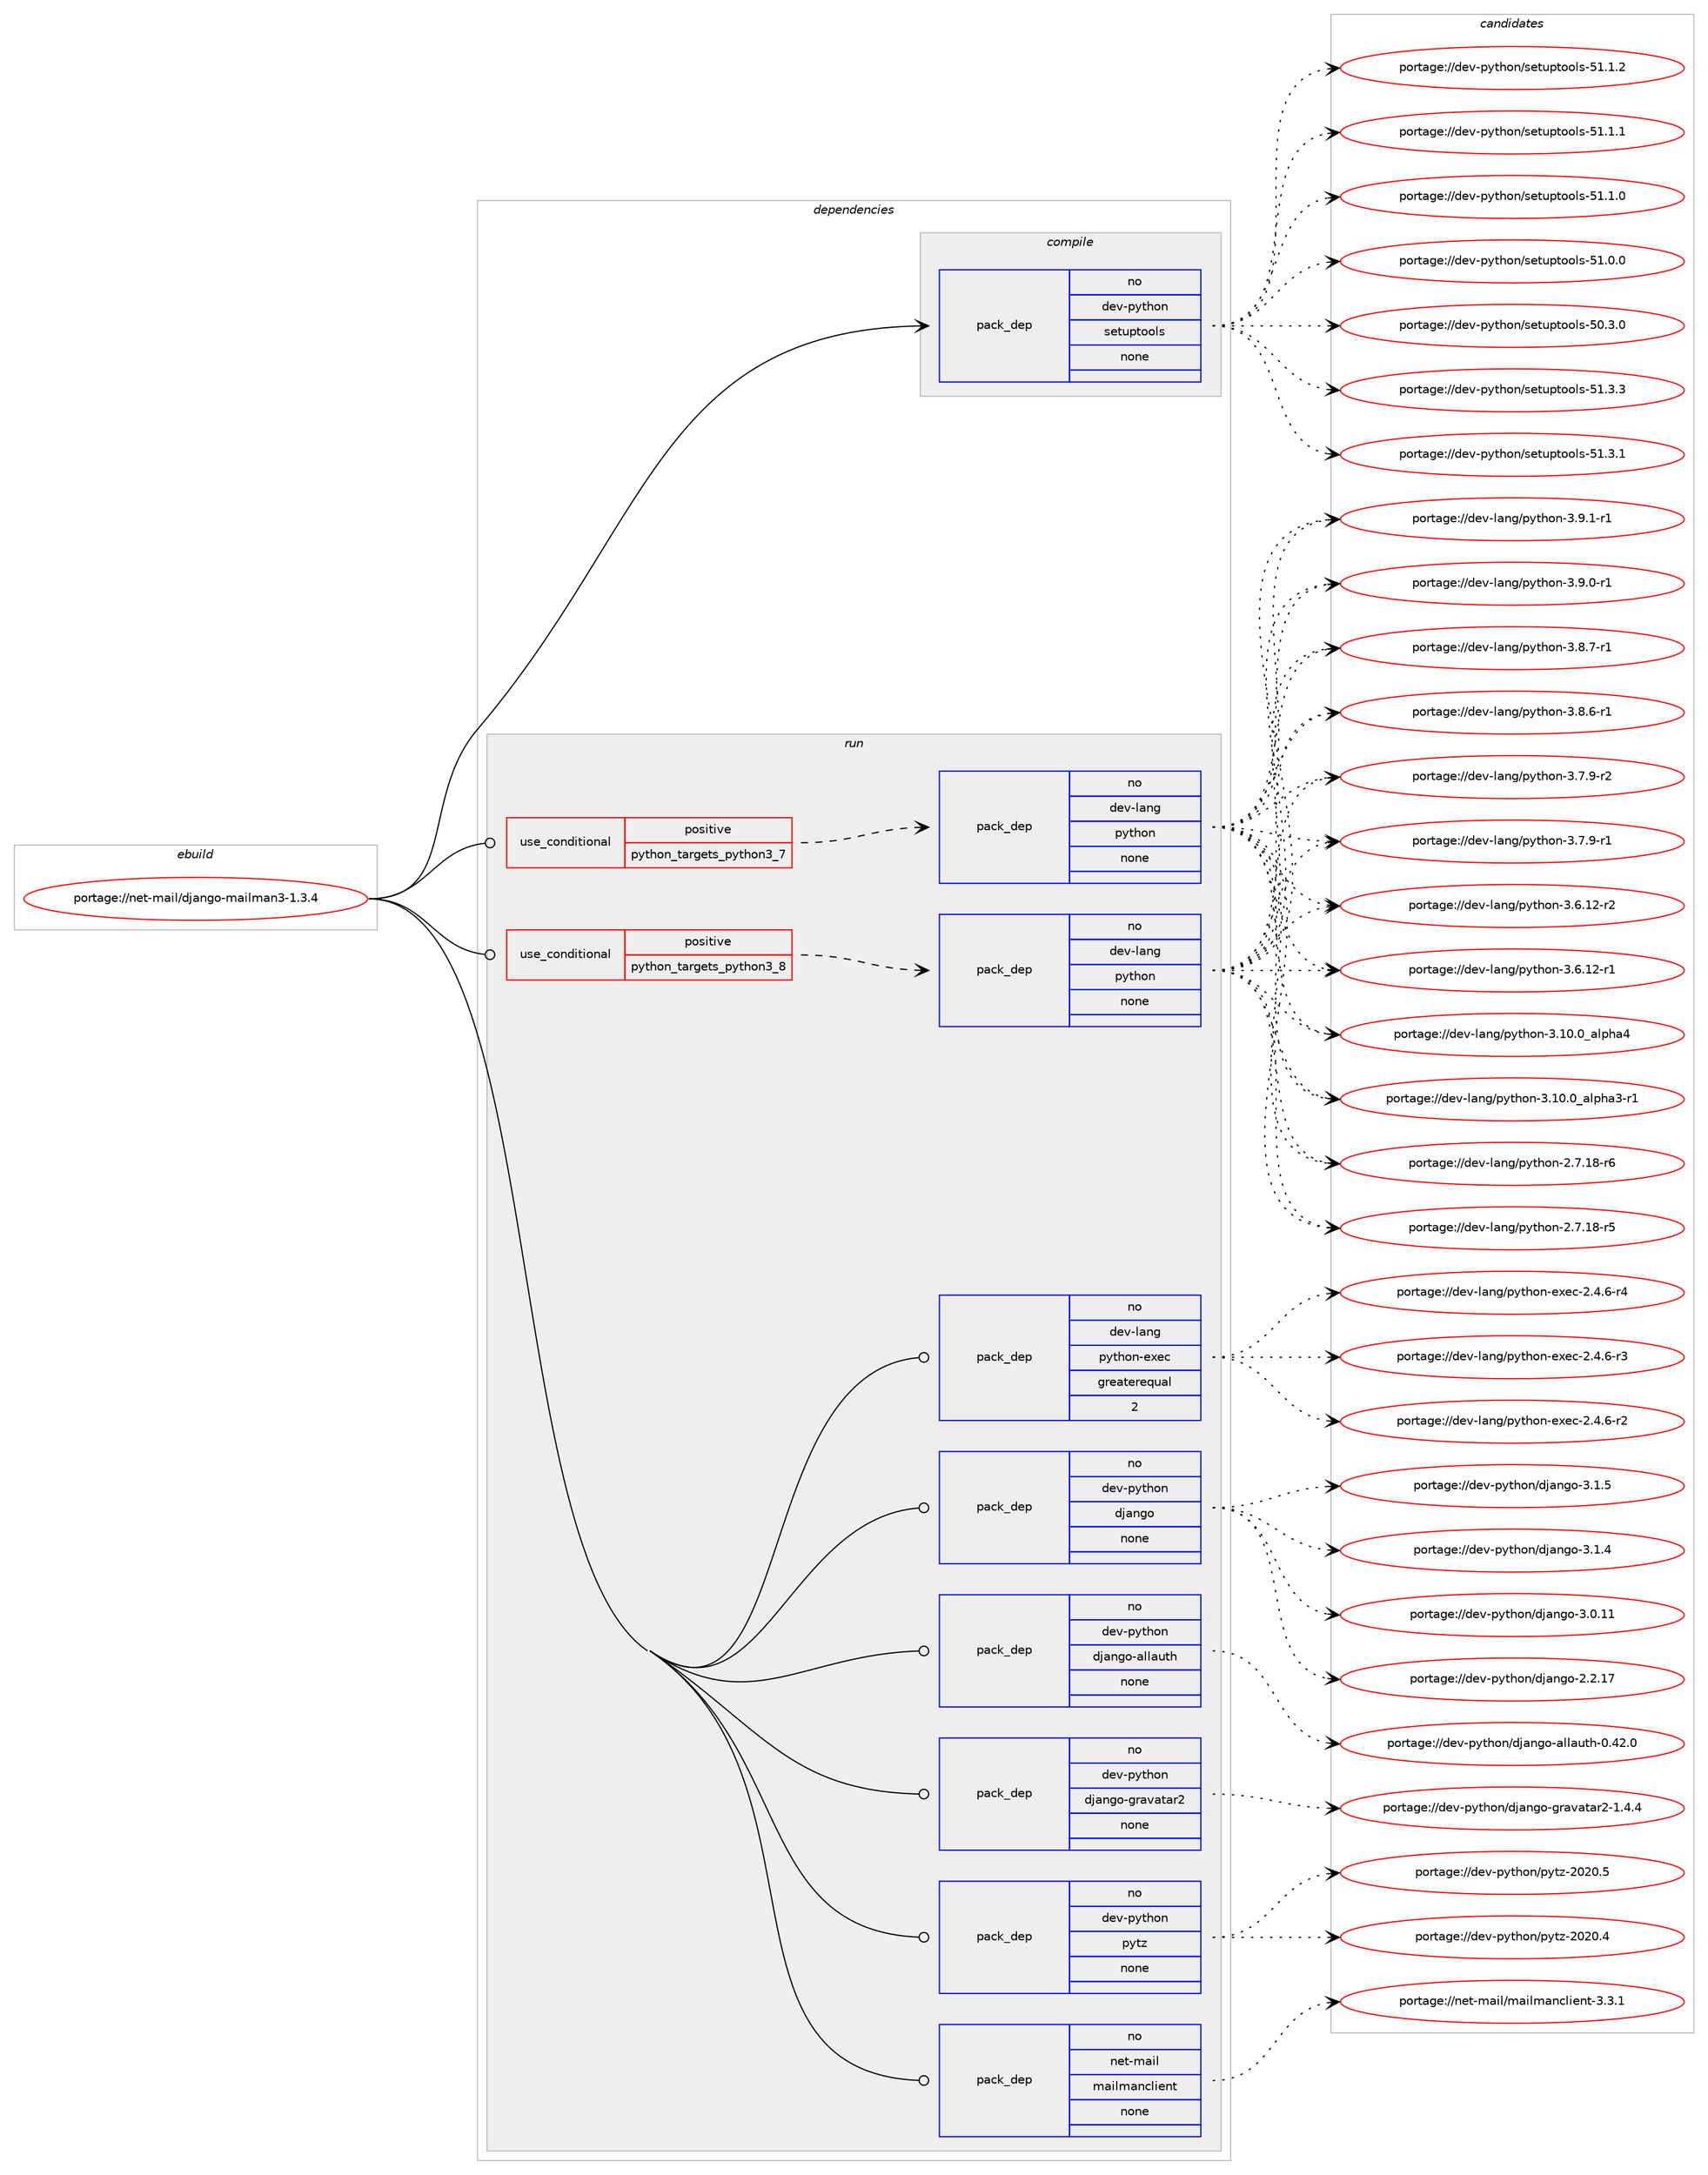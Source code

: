 digraph prolog {

# *************
# Graph options
# *************

newrank=true;
concentrate=true;
compound=true;
graph [rankdir=LR,fontname=Helvetica,fontsize=10,ranksep=1.5];#, ranksep=2.5, nodesep=0.2];
edge  [arrowhead=vee];
node  [fontname=Helvetica,fontsize=10];

# **********
# The ebuild
# **********

subgraph cluster_leftcol {
color=gray;
rank=same;
label=<<i>ebuild</i>>;
id [label="portage://net-mail/django-mailman3-1.3.4", color=red, width=4, href="../net-mail/django-mailman3-1.3.4.svg"];
}

# ****************
# The dependencies
# ****************

subgraph cluster_midcol {
color=gray;
label=<<i>dependencies</i>>;
subgraph cluster_compile {
fillcolor="#eeeeee";
style=filled;
label=<<i>compile</i>>;
subgraph pack18245 {
dependency26617 [label=<<TABLE BORDER="0" CELLBORDER="1" CELLSPACING="0" CELLPADDING="4" WIDTH="220"><TR><TD ROWSPAN="6" CELLPADDING="30">pack_dep</TD></TR><TR><TD WIDTH="110">no</TD></TR><TR><TD>dev-python</TD></TR><TR><TD>setuptools</TD></TR><TR><TD>none</TD></TR><TR><TD></TD></TR></TABLE>>, shape=none, color=blue];
}
id:e -> dependency26617:w [weight=20,style="solid",arrowhead="vee"];
}
subgraph cluster_compileandrun {
fillcolor="#eeeeee";
style=filled;
label=<<i>compile and run</i>>;
}
subgraph cluster_run {
fillcolor="#eeeeee";
style=filled;
label=<<i>run</i>>;
subgraph cond8131 {
dependency26618 [label=<<TABLE BORDER="0" CELLBORDER="1" CELLSPACING="0" CELLPADDING="4"><TR><TD ROWSPAN="3" CELLPADDING="10">use_conditional</TD></TR><TR><TD>positive</TD></TR><TR><TD>python_targets_python3_7</TD></TR></TABLE>>, shape=none, color=red];
subgraph pack18246 {
dependency26619 [label=<<TABLE BORDER="0" CELLBORDER="1" CELLSPACING="0" CELLPADDING="4" WIDTH="220"><TR><TD ROWSPAN="6" CELLPADDING="30">pack_dep</TD></TR><TR><TD WIDTH="110">no</TD></TR><TR><TD>dev-lang</TD></TR><TR><TD>python</TD></TR><TR><TD>none</TD></TR><TR><TD></TD></TR></TABLE>>, shape=none, color=blue];
}
dependency26618:e -> dependency26619:w [weight=20,style="dashed",arrowhead="vee"];
}
id:e -> dependency26618:w [weight=20,style="solid",arrowhead="odot"];
subgraph cond8132 {
dependency26620 [label=<<TABLE BORDER="0" CELLBORDER="1" CELLSPACING="0" CELLPADDING="4"><TR><TD ROWSPAN="3" CELLPADDING="10">use_conditional</TD></TR><TR><TD>positive</TD></TR><TR><TD>python_targets_python3_8</TD></TR></TABLE>>, shape=none, color=red];
subgraph pack18247 {
dependency26621 [label=<<TABLE BORDER="0" CELLBORDER="1" CELLSPACING="0" CELLPADDING="4" WIDTH="220"><TR><TD ROWSPAN="6" CELLPADDING="30">pack_dep</TD></TR><TR><TD WIDTH="110">no</TD></TR><TR><TD>dev-lang</TD></TR><TR><TD>python</TD></TR><TR><TD>none</TD></TR><TR><TD></TD></TR></TABLE>>, shape=none, color=blue];
}
dependency26620:e -> dependency26621:w [weight=20,style="dashed",arrowhead="vee"];
}
id:e -> dependency26620:w [weight=20,style="solid",arrowhead="odot"];
subgraph pack18248 {
dependency26622 [label=<<TABLE BORDER="0" CELLBORDER="1" CELLSPACING="0" CELLPADDING="4" WIDTH="220"><TR><TD ROWSPAN="6" CELLPADDING="30">pack_dep</TD></TR><TR><TD WIDTH="110">no</TD></TR><TR><TD>dev-lang</TD></TR><TR><TD>python-exec</TD></TR><TR><TD>greaterequal</TD></TR><TR><TD>2</TD></TR></TABLE>>, shape=none, color=blue];
}
id:e -> dependency26622:w [weight=20,style="solid",arrowhead="odot"];
subgraph pack18249 {
dependency26623 [label=<<TABLE BORDER="0" CELLBORDER="1" CELLSPACING="0" CELLPADDING="4" WIDTH="220"><TR><TD ROWSPAN="6" CELLPADDING="30">pack_dep</TD></TR><TR><TD WIDTH="110">no</TD></TR><TR><TD>dev-python</TD></TR><TR><TD>django</TD></TR><TR><TD>none</TD></TR><TR><TD></TD></TR></TABLE>>, shape=none, color=blue];
}
id:e -> dependency26623:w [weight=20,style="solid",arrowhead="odot"];
subgraph pack18250 {
dependency26624 [label=<<TABLE BORDER="0" CELLBORDER="1" CELLSPACING="0" CELLPADDING="4" WIDTH="220"><TR><TD ROWSPAN="6" CELLPADDING="30">pack_dep</TD></TR><TR><TD WIDTH="110">no</TD></TR><TR><TD>dev-python</TD></TR><TR><TD>django-allauth</TD></TR><TR><TD>none</TD></TR><TR><TD></TD></TR></TABLE>>, shape=none, color=blue];
}
id:e -> dependency26624:w [weight=20,style="solid",arrowhead="odot"];
subgraph pack18251 {
dependency26625 [label=<<TABLE BORDER="0" CELLBORDER="1" CELLSPACING="0" CELLPADDING="4" WIDTH="220"><TR><TD ROWSPAN="6" CELLPADDING="30">pack_dep</TD></TR><TR><TD WIDTH="110">no</TD></TR><TR><TD>dev-python</TD></TR><TR><TD>django-gravatar2</TD></TR><TR><TD>none</TD></TR><TR><TD></TD></TR></TABLE>>, shape=none, color=blue];
}
id:e -> dependency26625:w [weight=20,style="solid",arrowhead="odot"];
subgraph pack18252 {
dependency26626 [label=<<TABLE BORDER="0" CELLBORDER="1" CELLSPACING="0" CELLPADDING="4" WIDTH="220"><TR><TD ROWSPAN="6" CELLPADDING="30">pack_dep</TD></TR><TR><TD WIDTH="110">no</TD></TR><TR><TD>dev-python</TD></TR><TR><TD>pytz</TD></TR><TR><TD>none</TD></TR><TR><TD></TD></TR></TABLE>>, shape=none, color=blue];
}
id:e -> dependency26626:w [weight=20,style="solid",arrowhead="odot"];
subgraph pack18253 {
dependency26627 [label=<<TABLE BORDER="0" CELLBORDER="1" CELLSPACING="0" CELLPADDING="4" WIDTH="220"><TR><TD ROWSPAN="6" CELLPADDING="30">pack_dep</TD></TR><TR><TD WIDTH="110">no</TD></TR><TR><TD>net-mail</TD></TR><TR><TD>mailmanclient</TD></TR><TR><TD>none</TD></TR><TR><TD></TD></TR></TABLE>>, shape=none, color=blue];
}
id:e -> dependency26627:w [weight=20,style="solid",arrowhead="odot"];
}
}

# **************
# The candidates
# **************

subgraph cluster_choices {
rank=same;
color=gray;
label=<<i>candidates</i>>;

subgraph choice18245 {
color=black;
nodesep=1;
choice100101118451121211161041111104711510111611711211611111110811545534946514651 [label="portage://dev-python/setuptools-51.3.3", color=red, width=4,href="../dev-python/setuptools-51.3.3.svg"];
choice100101118451121211161041111104711510111611711211611111110811545534946514649 [label="portage://dev-python/setuptools-51.3.1", color=red, width=4,href="../dev-python/setuptools-51.3.1.svg"];
choice100101118451121211161041111104711510111611711211611111110811545534946494650 [label="portage://dev-python/setuptools-51.1.2", color=red, width=4,href="../dev-python/setuptools-51.1.2.svg"];
choice100101118451121211161041111104711510111611711211611111110811545534946494649 [label="portage://dev-python/setuptools-51.1.1", color=red, width=4,href="../dev-python/setuptools-51.1.1.svg"];
choice100101118451121211161041111104711510111611711211611111110811545534946494648 [label="portage://dev-python/setuptools-51.1.0", color=red, width=4,href="../dev-python/setuptools-51.1.0.svg"];
choice100101118451121211161041111104711510111611711211611111110811545534946484648 [label="portage://dev-python/setuptools-51.0.0", color=red, width=4,href="../dev-python/setuptools-51.0.0.svg"];
choice100101118451121211161041111104711510111611711211611111110811545534846514648 [label="portage://dev-python/setuptools-50.3.0", color=red, width=4,href="../dev-python/setuptools-50.3.0.svg"];
dependency26617:e -> choice100101118451121211161041111104711510111611711211611111110811545534946514651:w [style=dotted,weight="100"];
dependency26617:e -> choice100101118451121211161041111104711510111611711211611111110811545534946514649:w [style=dotted,weight="100"];
dependency26617:e -> choice100101118451121211161041111104711510111611711211611111110811545534946494650:w [style=dotted,weight="100"];
dependency26617:e -> choice100101118451121211161041111104711510111611711211611111110811545534946494649:w [style=dotted,weight="100"];
dependency26617:e -> choice100101118451121211161041111104711510111611711211611111110811545534946494648:w [style=dotted,weight="100"];
dependency26617:e -> choice100101118451121211161041111104711510111611711211611111110811545534946484648:w [style=dotted,weight="100"];
dependency26617:e -> choice100101118451121211161041111104711510111611711211611111110811545534846514648:w [style=dotted,weight="100"];
}
subgraph choice18246 {
color=black;
nodesep=1;
choice1001011184510897110103471121211161041111104551465746494511449 [label="portage://dev-lang/python-3.9.1-r1", color=red, width=4,href="../dev-lang/python-3.9.1-r1.svg"];
choice1001011184510897110103471121211161041111104551465746484511449 [label="portage://dev-lang/python-3.9.0-r1", color=red, width=4,href="../dev-lang/python-3.9.0-r1.svg"];
choice1001011184510897110103471121211161041111104551465646554511449 [label="portage://dev-lang/python-3.8.7-r1", color=red, width=4,href="../dev-lang/python-3.8.7-r1.svg"];
choice1001011184510897110103471121211161041111104551465646544511449 [label="portage://dev-lang/python-3.8.6-r1", color=red, width=4,href="../dev-lang/python-3.8.6-r1.svg"];
choice1001011184510897110103471121211161041111104551465546574511450 [label="portage://dev-lang/python-3.7.9-r2", color=red, width=4,href="../dev-lang/python-3.7.9-r2.svg"];
choice1001011184510897110103471121211161041111104551465546574511449 [label="portage://dev-lang/python-3.7.9-r1", color=red, width=4,href="../dev-lang/python-3.7.9-r1.svg"];
choice100101118451089711010347112121116104111110455146544649504511450 [label="portage://dev-lang/python-3.6.12-r2", color=red, width=4,href="../dev-lang/python-3.6.12-r2.svg"];
choice100101118451089711010347112121116104111110455146544649504511449 [label="portage://dev-lang/python-3.6.12-r1", color=red, width=4,href="../dev-lang/python-3.6.12-r1.svg"];
choice1001011184510897110103471121211161041111104551464948464895971081121049752 [label="portage://dev-lang/python-3.10.0_alpha4", color=red, width=4,href="../dev-lang/python-3.10.0_alpha4.svg"];
choice10010111845108971101034711212111610411111045514649484648959710811210497514511449 [label="portage://dev-lang/python-3.10.0_alpha3-r1", color=red, width=4,href="../dev-lang/python-3.10.0_alpha3-r1.svg"];
choice100101118451089711010347112121116104111110455046554649564511454 [label="portage://dev-lang/python-2.7.18-r6", color=red, width=4,href="../dev-lang/python-2.7.18-r6.svg"];
choice100101118451089711010347112121116104111110455046554649564511453 [label="portage://dev-lang/python-2.7.18-r5", color=red, width=4,href="../dev-lang/python-2.7.18-r5.svg"];
dependency26619:e -> choice1001011184510897110103471121211161041111104551465746494511449:w [style=dotted,weight="100"];
dependency26619:e -> choice1001011184510897110103471121211161041111104551465746484511449:w [style=dotted,weight="100"];
dependency26619:e -> choice1001011184510897110103471121211161041111104551465646554511449:w [style=dotted,weight="100"];
dependency26619:e -> choice1001011184510897110103471121211161041111104551465646544511449:w [style=dotted,weight="100"];
dependency26619:e -> choice1001011184510897110103471121211161041111104551465546574511450:w [style=dotted,weight="100"];
dependency26619:e -> choice1001011184510897110103471121211161041111104551465546574511449:w [style=dotted,weight="100"];
dependency26619:e -> choice100101118451089711010347112121116104111110455146544649504511450:w [style=dotted,weight="100"];
dependency26619:e -> choice100101118451089711010347112121116104111110455146544649504511449:w [style=dotted,weight="100"];
dependency26619:e -> choice1001011184510897110103471121211161041111104551464948464895971081121049752:w [style=dotted,weight="100"];
dependency26619:e -> choice10010111845108971101034711212111610411111045514649484648959710811210497514511449:w [style=dotted,weight="100"];
dependency26619:e -> choice100101118451089711010347112121116104111110455046554649564511454:w [style=dotted,weight="100"];
dependency26619:e -> choice100101118451089711010347112121116104111110455046554649564511453:w [style=dotted,weight="100"];
}
subgraph choice18247 {
color=black;
nodesep=1;
choice1001011184510897110103471121211161041111104551465746494511449 [label="portage://dev-lang/python-3.9.1-r1", color=red, width=4,href="../dev-lang/python-3.9.1-r1.svg"];
choice1001011184510897110103471121211161041111104551465746484511449 [label="portage://dev-lang/python-3.9.0-r1", color=red, width=4,href="../dev-lang/python-3.9.0-r1.svg"];
choice1001011184510897110103471121211161041111104551465646554511449 [label="portage://dev-lang/python-3.8.7-r1", color=red, width=4,href="../dev-lang/python-3.8.7-r1.svg"];
choice1001011184510897110103471121211161041111104551465646544511449 [label="portage://dev-lang/python-3.8.6-r1", color=red, width=4,href="../dev-lang/python-3.8.6-r1.svg"];
choice1001011184510897110103471121211161041111104551465546574511450 [label="portage://dev-lang/python-3.7.9-r2", color=red, width=4,href="../dev-lang/python-3.7.9-r2.svg"];
choice1001011184510897110103471121211161041111104551465546574511449 [label="portage://dev-lang/python-3.7.9-r1", color=red, width=4,href="../dev-lang/python-3.7.9-r1.svg"];
choice100101118451089711010347112121116104111110455146544649504511450 [label="portage://dev-lang/python-3.6.12-r2", color=red, width=4,href="../dev-lang/python-3.6.12-r2.svg"];
choice100101118451089711010347112121116104111110455146544649504511449 [label="portage://dev-lang/python-3.6.12-r1", color=red, width=4,href="../dev-lang/python-3.6.12-r1.svg"];
choice1001011184510897110103471121211161041111104551464948464895971081121049752 [label="portage://dev-lang/python-3.10.0_alpha4", color=red, width=4,href="../dev-lang/python-3.10.0_alpha4.svg"];
choice10010111845108971101034711212111610411111045514649484648959710811210497514511449 [label="portage://dev-lang/python-3.10.0_alpha3-r1", color=red, width=4,href="../dev-lang/python-3.10.0_alpha3-r1.svg"];
choice100101118451089711010347112121116104111110455046554649564511454 [label="portage://dev-lang/python-2.7.18-r6", color=red, width=4,href="../dev-lang/python-2.7.18-r6.svg"];
choice100101118451089711010347112121116104111110455046554649564511453 [label="portage://dev-lang/python-2.7.18-r5", color=red, width=4,href="../dev-lang/python-2.7.18-r5.svg"];
dependency26621:e -> choice1001011184510897110103471121211161041111104551465746494511449:w [style=dotted,weight="100"];
dependency26621:e -> choice1001011184510897110103471121211161041111104551465746484511449:w [style=dotted,weight="100"];
dependency26621:e -> choice1001011184510897110103471121211161041111104551465646554511449:w [style=dotted,weight="100"];
dependency26621:e -> choice1001011184510897110103471121211161041111104551465646544511449:w [style=dotted,weight="100"];
dependency26621:e -> choice1001011184510897110103471121211161041111104551465546574511450:w [style=dotted,weight="100"];
dependency26621:e -> choice1001011184510897110103471121211161041111104551465546574511449:w [style=dotted,weight="100"];
dependency26621:e -> choice100101118451089711010347112121116104111110455146544649504511450:w [style=dotted,weight="100"];
dependency26621:e -> choice100101118451089711010347112121116104111110455146544649504511449:w [style=dotted,weight="100"];
dependency26621:e -> choice1001011184510897110103471121211161041111104551464948464895971081121049752:w [style=dotted,weight="100"];
dependency26621:e -> choice10010111845108971101034711212111610411111045514649484648959710811210497514511449:w [style=dotted,weight="100"];
dependency26621:e -> choice100101118451089711010347112121116104111110455046554649564511454:w [style=dotted,weight="100"];
dependency26621:e -> choice100101118451089711010347112121116104111110455046554649564511453:w [style=dotted,weight="100"];
}
subgraph choice18248 {
color=black;
nodesep=1;
choice10010111845108971101034711212111610411111045101120101994550465246544511452 [label="portage://dev-lang/python-exec-2.4.6-r4", color=red, width=4,href="../dev-lang/python-exec-2.4.6-r4.svg"];
choice10010111845108971101034711212111610411111045101120101994550465246544511451 [label="portage://dev-lang/python-exec-2.4.6-r3", color=red, width=4,href="../dev-lang/python-exec-2.4.6-r3.svg"];
choice10010111845108971101034711212111610411111045101120101994550465246544511450 [label="portage://dev-lang/python-exec-2.4.6-r2", color=red, width=4,href="../dev-lang/python-exec-2.4.6-r2.svg"];
dependency26622:e -> choice10010111845108971101034711212111610411111045101120101994550465246544511452:w [style=dotted,weight="100"];
dependency26622:e -> choice10010111845108971101034711212111610411111045101120101994550465246544511451:w [style=dotted,weight="100"];
dependency26622:e -> choice10010111845108971101034711212111610411111045101120101994550465246544511450:w [style=dotted,weight="100"];
}
subgraph choice18249 {
color=black;
nodesep=1;
choice100101118451121211161041111104710010697110103111455146494653 [label="portage://dev-python/django-3.1.5", color=red, width=4,href="../dev-python/django-3.1.5.svg"];
choice100101118451121211161041111104710010697110103111455146494652 [label="portage://dev-python/django-3.1.4", color=red, width=4,href="../dev-python/django-3.1.4.svg"];
choice10010111845112121116104111110471001069711010311145514648464949 [label="portage://dev-python/django-3.0.11", color=red, width=4,href="../dev-python/django-3.0.11.svg"];
choice10010111845112121116104111110471001069711010311145504650464955 [label="portage://dev-python/django-2.2.17", color=red, width=4,href="../dev-python/django-2.2.17.svg"];
dependency26623:e -> choice100101118451121211161041111104710010697110103111455146494653:w [style=dotted,weight="100"];
dependency26623:e -> choice100101118451121211161041111104710010697110103111455146494652:w [style=dotted,weight="100"];
dependency26623:e -> choice10010111845112121116104111110471001069711010311145514648464949:w [style=dotted,weight="100"];
dependency26623:e -> choice10010111845112121116104111110471001069711010311145504650464955:w [style=dotted,weight="100"];
}
subgraph choice18250 {
color=black;
nodesep=1;
choice10010111845112121116104111110471001069711010311145971081089711711610445484652504648 [label="portage://dev-python/django-allauth-0.42.0", color=red, width=4,href="../dev-python/django-allauth-0.42.0.svg"];
dependency26624:e -> choice10010111845112121116104111110471001069711010311145971081089711711610445484652504648:w [style=dotted,weight="100"];
}
subgraph choice18251 {
color=black;
nodesep=1;
choice1001011184511212111610411111047100106971101031114510311497118971169711450454946524652 [label="portage://dev-python/django-gravatar2-1.4.4", color=red, width=4,href="../dev-python/django-gravatar2-1.4.4.svg"];
dependency26625:e -> choice1001011184511212111610411111047100106971101031114510311497118971169711450454946524652:w [style=dotted,weight="100"];
}
subgraph choice18252 {
color=black;
nodesep=1;
choice100101118451121211161041111104711212111612245504850484653 [label="portage://dev-python/pytz-2020.5", color=red, width=4,href="../dev-python/pytz-2020.5.svg"];
choice100101118451121211161041111104711212111612245504850484652 [label="portage://dev-python/pytz-2020.4", color=red, width=4,href="../dev-python/pytz-2020.4.svg"];
dependency26626:e -> choice100101118451121211161041111104711212111612245504850484653:w [style=dotted,weight="100"];
dependency26626:e -> choice100101118451121211161041111104711212111612245504850484652:w [style=dotted,weight="100"];
}
subgraph choice18253 {
color=black;
nodesep=1;
choice110101116451099710510847109971051081099711099108105101110116455146514649 [label="portage://net-mail/mailmanclient-3.3.1", color=red, width=4,href="../net-mail/mailmanclient-3.3.1.svg"];
dependency26627:e -> choice110101116451099710510847109971051081099711099108105101110116455146514649:w [style=dotted,weight="100"];
}
}

}
